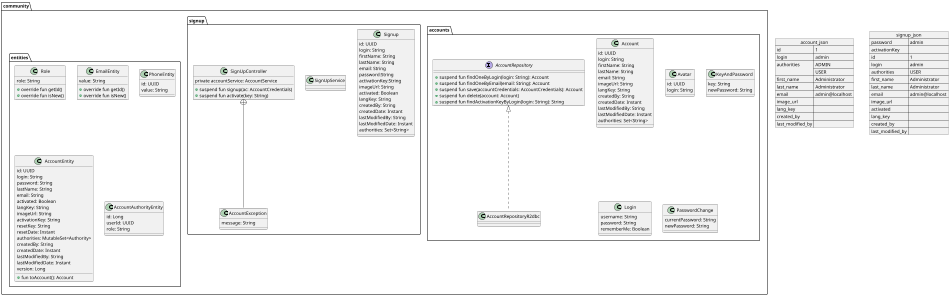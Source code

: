 @startuml
'https://plantuml.com/class-diagram
scale 950 width
set namespaceSeparator ::

'id;login;password_hash;first_name;last_name;email;image_url;activated;lang_key;created_by;last_modified_by
'2;user;$2a$10$VEjxo0jq2YG9Rbk2HmX9S.k1uZBGYUHdUcid3g/vfiEl7lwWgOH/K;User;User;user@localhost;;true;fr;system;system

''''''''''''''''''''''''''''''''''''''''''''''''''''''''''''''''
package community::accounts {
  class Account {
    id: UUID
    login: String
    firstName: String
    lastName: String
    email: String
    imageUrl: String
    langKey: String
    createdBy: String
    createdDate: Instant
    lastModifiedBy: String
    lastModifiedDate: Instant
    authorities: Set<String>
  }


  class Avatar {
    id: UUID
    login: String
  }

  class KeyAndPassword {
    key: String
    newPassword: String
  }

  class Login {
   username: String
   password: String
   rememberMe: Boolean
  }

  class PasswordChange {
   currentPassword: String
   newPassword: String
  }
}
json account_json {
   "id":"1",
   "login":"admin",
   "authorities":["ADMIN", "USER"],
   "first_name":"Administrator",
   "last_name":"Administrator",
   "email":"admin@localhost",
   "image_url":"",
   "lang_key":"",
   "created_by":"",
   "last_modified_by":""
}
'account_json  <|-- Account

json signup_json {
   "password":"admin",
   "activationKey":"",
   "id":"1",
   "login":"admin",
   "authorities":["USER"],
   "first_name":"Administrator",
   "last_name":"Administrator",
   "email":"admin@localhost",
   "image_url":"",
   "activated":"",
   "lang_key":"",
   "created_by":"",
   "last_modified_by":""
}
'signup_json  <|-- Signup





''''''''''''''''''''''''''''''''''''''''''''''''''''''''''''''''
package community::signup{
  class Signup {
        id: UUID
        login: String
        firstName: String
        lastName: String
        email: String
        password:String
        activationKey:String
        imageUrl: String
        activated: Boolean
        langKey: String
        createdBy: String
        createdDate: Instant
        lastModifiedBy: String
        lastModifiedDate: Instant
        authorities: Set<String>
  }
    class SignUpService
}
''''''''''''''''''''''''''''''''''''''''''''''''''''''''''''''''
package community::accounts{
  interface AccountRepository{
    + suspend fun findOneByLogin(login: String): Account
    + suspend fun findOneByEmail(email: String): Account
    + suspend fun save(accountCredentials: AccountCredentials): Account
    + suspend fun delete(account: Account)
    + suspend fun findActivationKeyByLogin(login: String): String
  }

  class AccountRepositoryR2dbc implements AccountRepository


'  extends
'  AccountRepository <|-- AccountRepositoryR2dbc
}
''''''''''''''''''''''''''''''''''''''''''''''''''''''''''''''''
package community::entities {

  class Role{
    role: String
    + override fun getId()
    + override fun isNew()
  }

  class EmailEntity{
    value: String
    + override fun getId()
    + override fun isNew()
  }

  class PhoneEntity{
      id: UUID
      value: String
  }

  class AccountEntity{
    id: UUID
    login: String
    password: String
    lastName: String
    email: String
    activated: Boolean
    langKey: String
    imageUrl: String
    activationKey: String
    resetKey: String
    resetDate: Instant
    authorities: MutableSet<Authority>
    createdBy: String
    createdDate: Instant
    lastModifiedBy: String
    lastModifiedDate: Instant
    version: Long
    + fun toAccount(): Account
  }

  class AccountAuthorityEntity{
      id: Long
      userId: UUID
      role: String
  }

}
''''''''''''''''''''''''''''''''''''''''''''''''''''''''''''''''

package community::signup {

  class SignUpController {
    private accountService: AccountService
    + suspend fun signup(ac: AccountCredentials)
    + suspend fun activate(key: String)
  }

  class AccountException {
    message: String
  }
'  inner
  SignUpController +-- AccountException
}
''''''''''''''''''''''''''''''''''''''''''''''''''''''''''''''''
@enduml